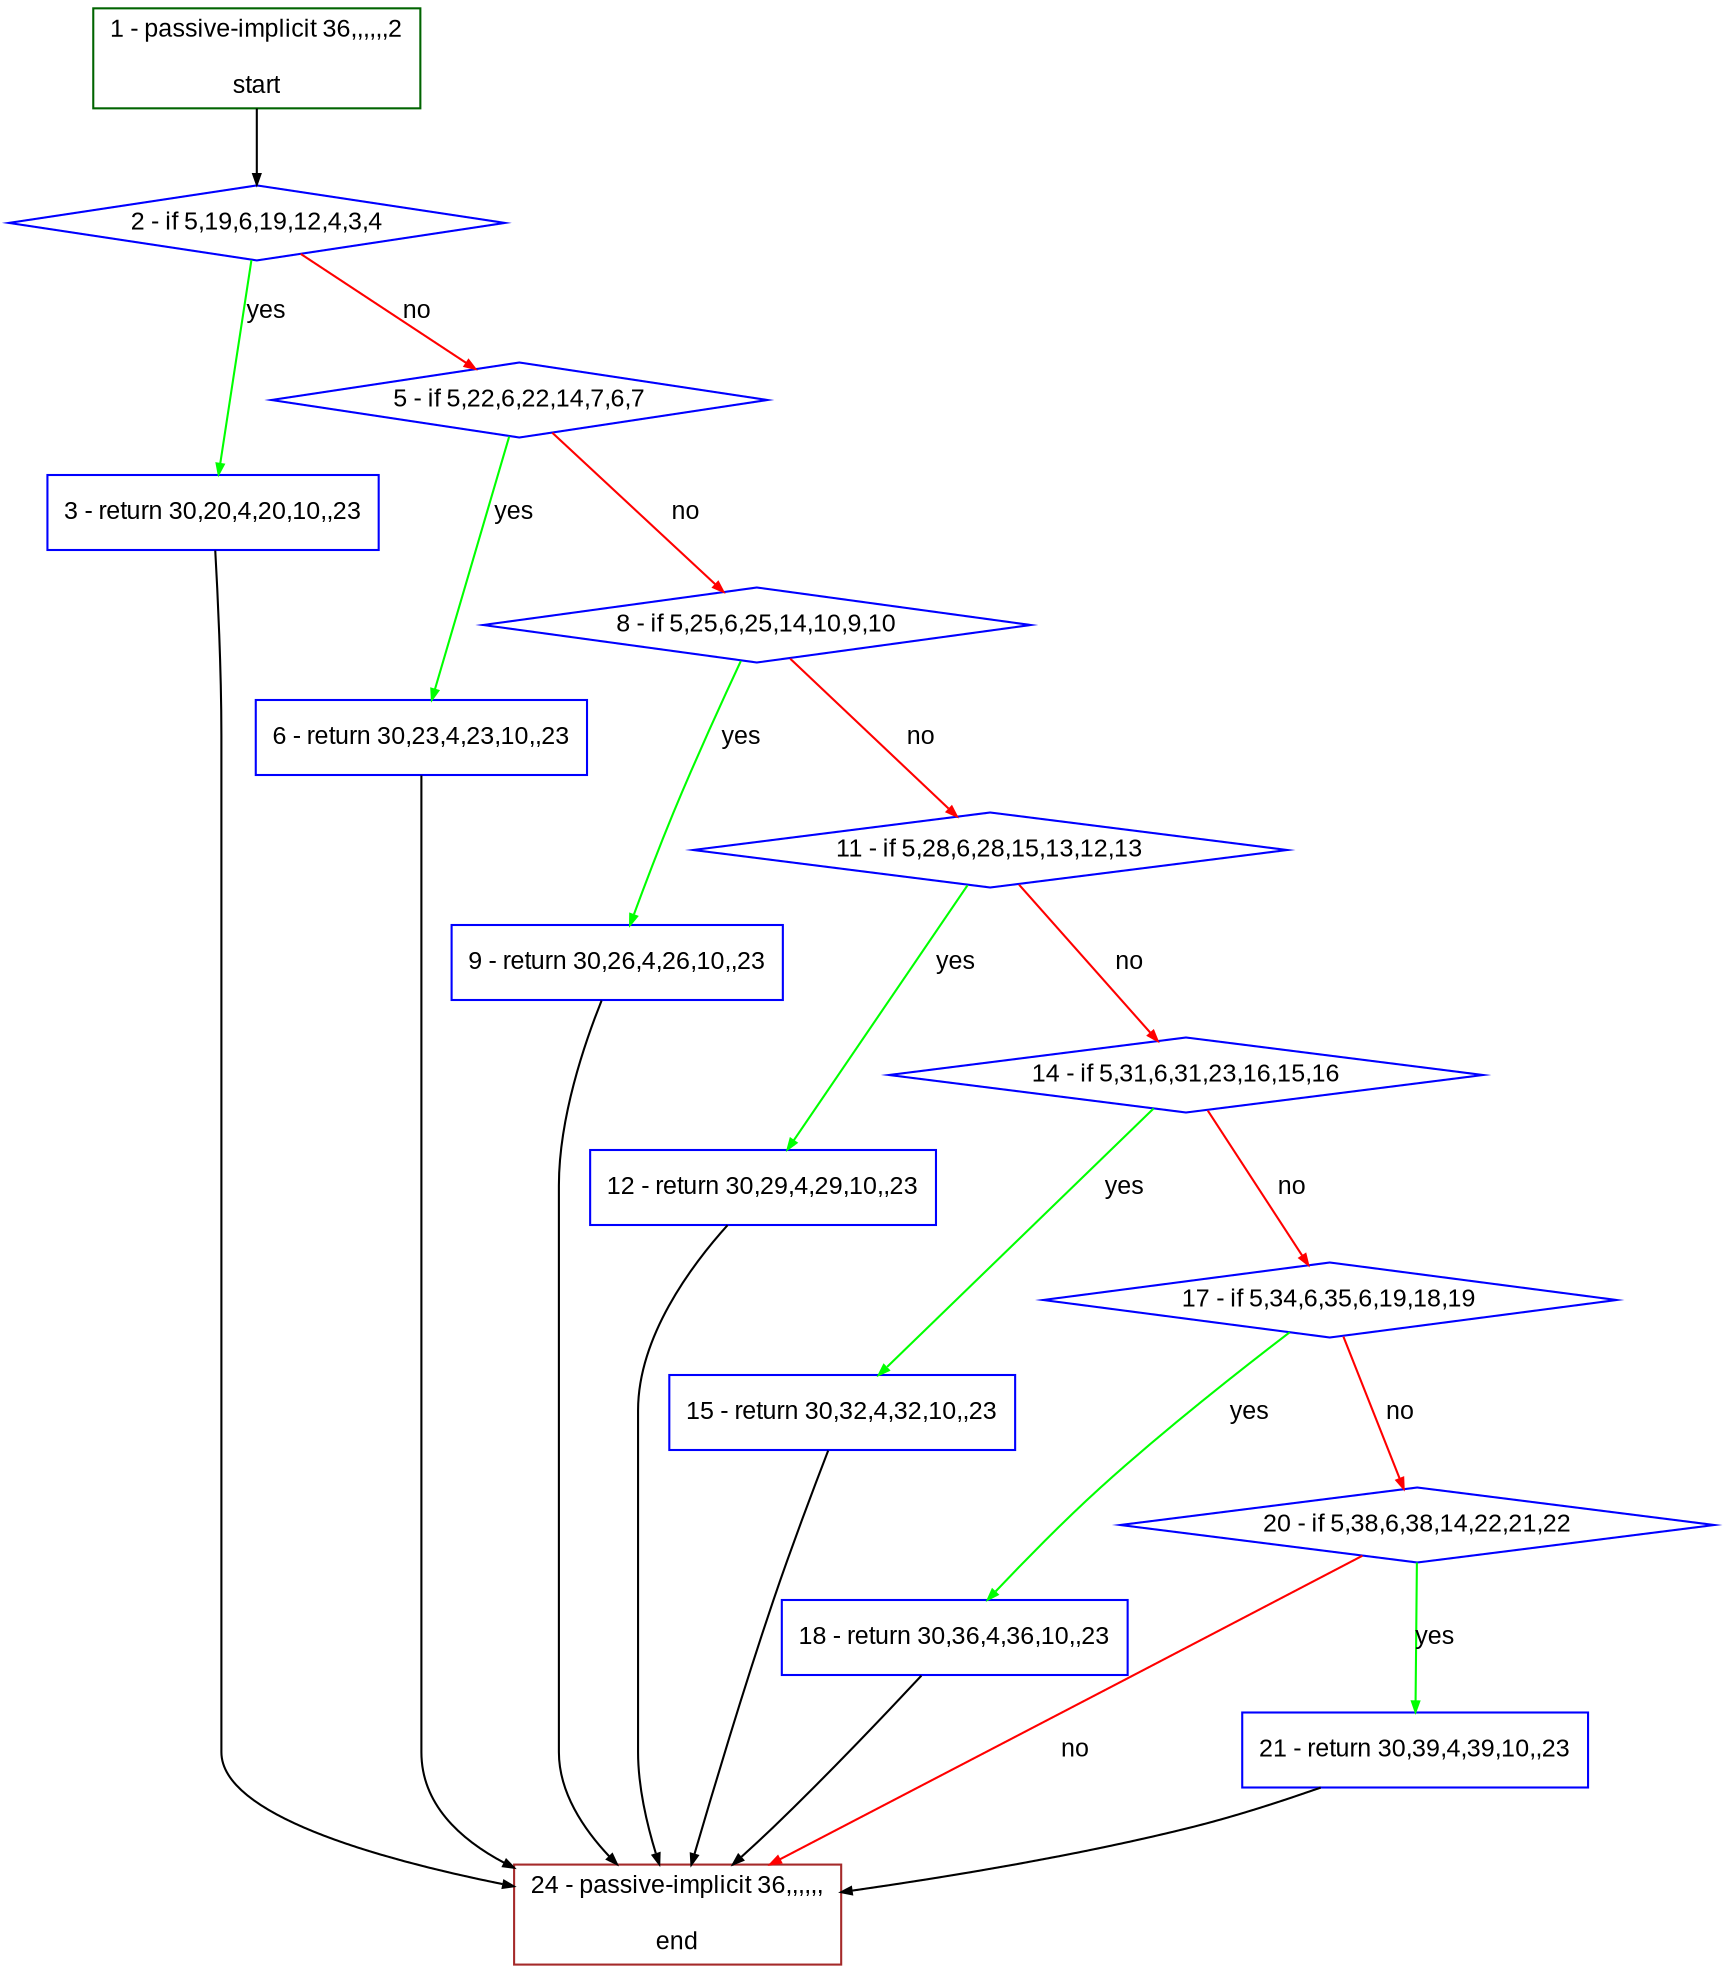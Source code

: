 digraph "" {
  graph [bgcolor="white", fillcolor="#FFFFCC", pack="true", packmode="clust", fontname="Arial", label="", fontsize="12", compound="true", style="rounded,filled"];
  node [node_initialized="no", fillcolor="white", fontname="Arial", label="", color="grey", fontsize="12", fixedsize="false", compound="true", shape="rectangle", style="filled"];
  edge [arrowtail="none", lhead="", fontcolor="black", fontname="Arial", label="", color="black", fontsize="12", arrowhead="normal", arrowsize="0.5", compound="true", ltail="", dir="forward"];
  __N1 [fillcolor="#ffffff", label="2 - if 5,19,6,19,12,4,3,4", color="#0000ff", shape="diamond", style="filled"];
  __N2 [fillcolor="#ffffff", label="1 - passive-implicit 36,,,,,,2\n\nstart", color="#006400", shape="box", style="filled"];
  __N3 [fillcolor="#ffffff", label="3 - return 30,20,4,20,10,,23", color="#0000ff", shape="box", style="filled"];
  __N4 [fillcolor="#ffffff", label="5 - if 5,22,6,22,14,7,6,7", color="#0000ff", shape="diamond", style="filled"];
  __N5 [fillcolor="#ffffff", label="24 - passive-implicit 36,,,,,,\n\nend", color="#a52a2a", shape="box", style="filled"];
  __N6 [fillcolor="#ffffff", label="6 - return 30,23,4,23,10,,23", color="#0000ff", shape="box", style="filled"];
  __N7 [fillcolor="#ffffff", label="8 - if 5,25,6,25,14,10,9,10", color="#0000ff", shape="diamond", style="filled"];
  __N8 [fillcolor="#ffffff", label="9 - return 30,26,4,26,10,,23", color="#0000ff", shape="box", style="filled"];
  __N9 [fillcolor="#ffffff", label="11 - if 5,28,6,28,15,13,12,13", color="#0000ff", shape="diamond", style="filled"];
  __N10 [fillcolor="#ffffff", label="12 - return 30,29,4,29,10,,23", color="#0000ff", shape="box", style="filled"];
  __N11 [fillcolor="#ffffff", label="14 - if 5,31,6,31,23,16,15,16", color="#0000ff", shape="diamond", style="filled"];
  __N12 [fillcolor="#ffffff", label="15 - return 30,32,4,32,10,,23", color="#0000ff", shape="box", style="filled"];
  __N13 [fillcolor="#ffffff", label="17 - if 5,34,6,35,6,19,18,19", color="#0000ff", shape="diamond", style="filled"];
  __N14 [fillcolor="#ffffff", label="18 - return 30,36,4,36,10,,23", color="#0000ff", shape="box", style="filled"];
  __N15 [fillcolor="#ffffff", label="20 - if 5,38,6,38,14,22,21,22", color="#0000ff", shape="diamond", style="filled"];
  __N16 [fillcolor="#ffffff", label="21 - return 30,39,4,39,10,,23", color="#0000ff", shape="box", style="filled"];
  __N2 -> __N1 [arrowtail="none", color="#000000", label="", arrowhead="normal", dir="forward"];
  __N1 -> __N3 [arrowtail="none", color="#00ff00", label="yes", arrowhead="normal", dir="forward"];
  __N1 -> __N4 [arrowtail="none", color="#ff0000", label="no", arrowhead="normal", dir="forward"];
  __N3 -> __N5 [arrowtail="none", color="#000000", label="", arrowhead="normal", dir="forward"];
  __N4 -> __N6 [arrowtail="none", color="#00ff00", label="yes", arrowhead="normal", dir="forward"];
  __N4 -> __N7 [arrowtail="none", color="#ff0000", label="no", arrowhead="normal", dir="forward"];
  __N6 -> __N5 [arrowtail="none", color="#000000", label="", arrowhead="normal", dir="forward"];
  __N7 -> __N8 [arrowtail="none", color="#00ff00", label="yes", arrowhead="normal", dir="forward"];
  __N7 -> __N9 [arrowtail="none", color="#ff0000", label="no", arrowhead="normal", dir="forward"];
  __N8 -> __N5 [arrowtail="none", color="#000000", label="", arrowhead="normal", dir="forward"];
  __N9 -> __N10 [arrowtail="none", color="#00ff00", label="yes", arrowhead="normal", dir="forward"];
  __N9 -> __N11 [arrowtail="none", color="#ff0000", label="no", arrowhead="normal", dir="forward"];
  __N10 -> __N5 [arrowtail="none", color="#000000", label="", arrowhead="normal", dir="forward"];
  __N11 -> __N12 [arrowtail="none", color="#00ff00", label="yes", arrowhead="normal", dir="forward"];
  __N11 -> __N13 [arrowtail="none", color="#ff0000", label="no", arrowhead="normal", dir="forward"];
  __N12 -> __N5 [arrowtail="none", color="#000000", label="", arrowhead="normal", dir="forward"];
  __N13 -> __N14 [arrowtail="none", color="#00ff00", label="yes", arrowhead="normal", dir="forward"];
  __N13 -> __N15 [arrowtail="none", color="#ff0000", label="no", arrowhead="normal", dir="forward"];
  __N14 -> __N5 [arrowtail="none", color="#000000", label="", arrowhead="normal", dir="forward"];
  __N15 -> __N16 [arrowtail="none", color="#00ff00", label="yes", arrowhead="normal", dir="forward"];
  __N15 -> __N5 [arrowtail="none", color="#ff0000", label="no", arrowhead="normal", dir="forward"];
  __N16 -> __N5 [arrowtail="none", color="#000000", label="", arrowhead="normal", dir="forward"];
}
